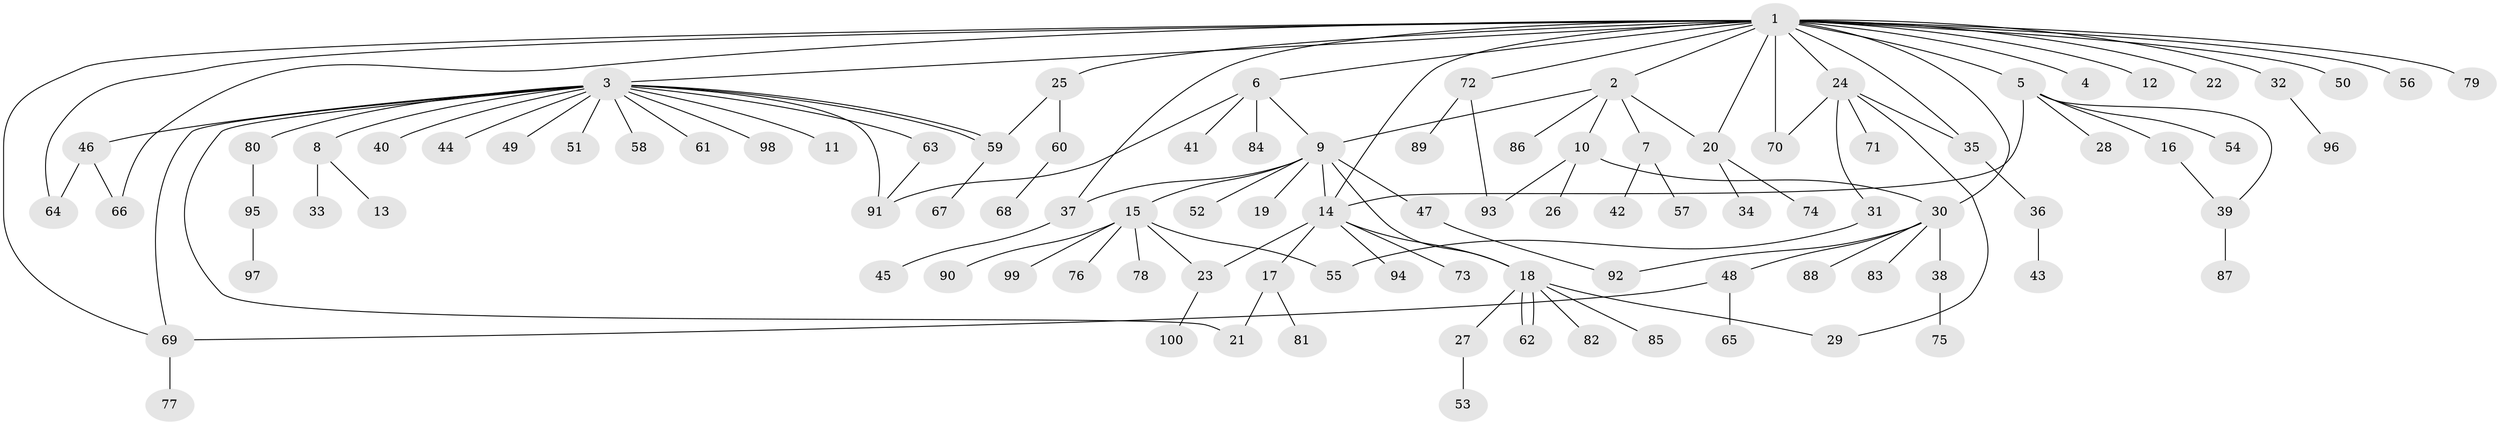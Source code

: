 // Generated by graph-tools (version 1.1) at 2025/11/02/21/25 10:11:09]
// undirected, 100 vertices, 124 edges
graph export_dot {
graph [start="1"]
  node [color=gray90,style=filled];
  1;
  2;
  3;
  4;
  5;
  6;
  7;
  8;
  9;
  10;
  11;
  12;
  13;
  14;
  15;
  16;
  17;
  18;
  19;
  20;
  21;
  22;
  23;
  24;
  25;
  26;
  27;
  28;
  29;
  30;
  31;
  32;
  33;
  34;
  35;
  36;
  37;
  38;
  39;
  40;
  41;
  42;
  43;
  44;
  45;
  46;
  47;
  48;
  49;
  50;
  51;
  52;
  53;
  54;
  55;
  56;
  57;
  58;
  59;
  60;
  61;
  62;
  63;
  64;
  65;
  66;
  67;
  68;
  69;
  70;
  71;
  72;
  73;
  74;
  75;
  76;
  77;
  78;
  79;
  80;
  81;
  82;
  83;
  84;
  85;
  86;
  87;
  88;
  89;
  90;
  91;
  92;
  93;
  94;
  95;
  96;
  97;
  98;
  99;
  100;
  1 -- 2;
  1 -- 3;
  1 -- 4;
  1 -- 5;
  1 -- 6;
  1 -- 12;
  1 -- 14;
  1 -- 20;
  1 -- 22;
  1 -- 24;
  1 -- 25;
  1 -- 30;
  1 -- 32;
  1 -- 35;
  1 -- 37;
  1 -- 50;
  1 -- 56;
  1 -- 64;
  1 -- 66;
  1 -- 69;
  1 -- 70;
  1 -- 72;
  1 -- 79;
  2 -- 7;
  2 -- 9;
  2 -- 10;
  2 -- 20;
  2 -- 86;
  3 -- 8;
  3 -- 11;
  3 -- 21;
  3 -- 40;
  3 -- 44;
  3 -- 46;
  3 -- 49;
  3 -- 51;
  3 -- 58;
  3 -- 59;
  3 -- 59;
  3 -- 61;
  3 -- 63;
  3 -- 69;
  3 -- 80;
  3 -- 91;
  3 -- 98;
  5 -- 14;
  5 -- 16;
  5 -- 28;
  5 -- 39;
  5 -- 54;
  6 -- 9;
  6 -- 41;
  6 -- 84;
  6 -- 91;
  7 -- 42;
  7 -- 57;
  8 -- 13;
  8 -- 33;
  9 -- 14;
  9 -- 15;
  9 -- 18;
  9 -- 19;
  9 -- 37;
  9 -- 47;
  9 -- 52;
  10 -- 26;
  10 -- 30;
  10 -- 93;
  14 -- 17;
  14 -- 18;
  14 -- 23;
  14 -- 73;
  14 -- 94;
  15 -- 23;
  15 -- 55;
  15 -- 76;
  15 -- 78;
  15 -- 90;
  15 -- 99;
  16 -- 39;
  17 -- 21;
  17 -- 81;
  18 -- 27;
  18 -- 29;
  18 -- 62;
  18 -- 62;
  18 -- 82;
  18 -- 85;
  20 -- 34;
  20 -- 74;
  23 -- 100;
  24 -- 29;
  24 -- 31;
  24 -- 35;
  24 -- 70;
  24 -- 71;
  25 -- 59;
  25 -- 60;
  27 -- 53;
  30 -- 38;
  30 -- 48;
  30 -- 83;
  30 -- 88;
  30 -- 92;
  31 -- 55;
  32 -- 96;
  35 -- 36;
  36 -- 43;
  37 -- 45;
  38 -- 75;
  39 -- 87;
  46 -- 64;
  46 -- 66;
  47 -- 92;
  48 -- 65;
  48 -- 69;
  59 -- 67;
  60 -- 68;
  63 -- 91;
  69 -- 77;
  72 -- 89;
  72 -- 93;
  80 -- 95;
  95 -- 97;
}
